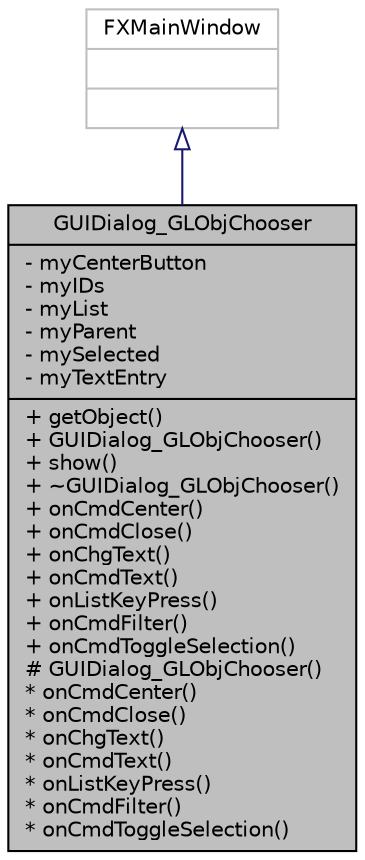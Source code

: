 digraph "GUIDialog_GLObjChooser"
{
  edge [fontname="Helvetica",fontsize="10",labelfontname="Helvetica",labelfontsize="10"];
  node [fontname="Helvetica",fontsize="10",shape=record];
  Node0 [label="{GUIDialog_GLObjChooser\n|- myCenterButton\l- myIDs\l- myList\l- myParent\l- mySelected\l- myTextEntry\l|+ getObject()\l+ GUIDialog_GLObjChooser()\l+ show()\l+ ~GUIDialog_GLObjChooser()\l+ onCmdCenter()\l+ onCmdClose()\l+ onChgText()\l+ onCmdText()\l+ onListKeyPress()\l+ onCmdFilter()\l+ onCmdToggleSelection()\l# GUIDialog_GLObjChooser()\l* onCmdCenter()\l* onCmdClose()\l* onChgText()\l* onCmdText()\l* onListKeyPress()\l* onCmdFilter()\l* onCmdToggleSelection()\l}",height=0.2,width=0.4,color="black", fillcolor="grey75", style="filled", fontcolor="black"];
  Node1 -> Node0 [dir="back",color="midnightblue",fontsize="10",style="solid",arrowtail="onormal",fontname="Helvetica"];
  Node1 [label="{FXMainWindow\n||}",height=0.2,width=0.4,color="grey75", fillcolor="white", style="filled"];
}
